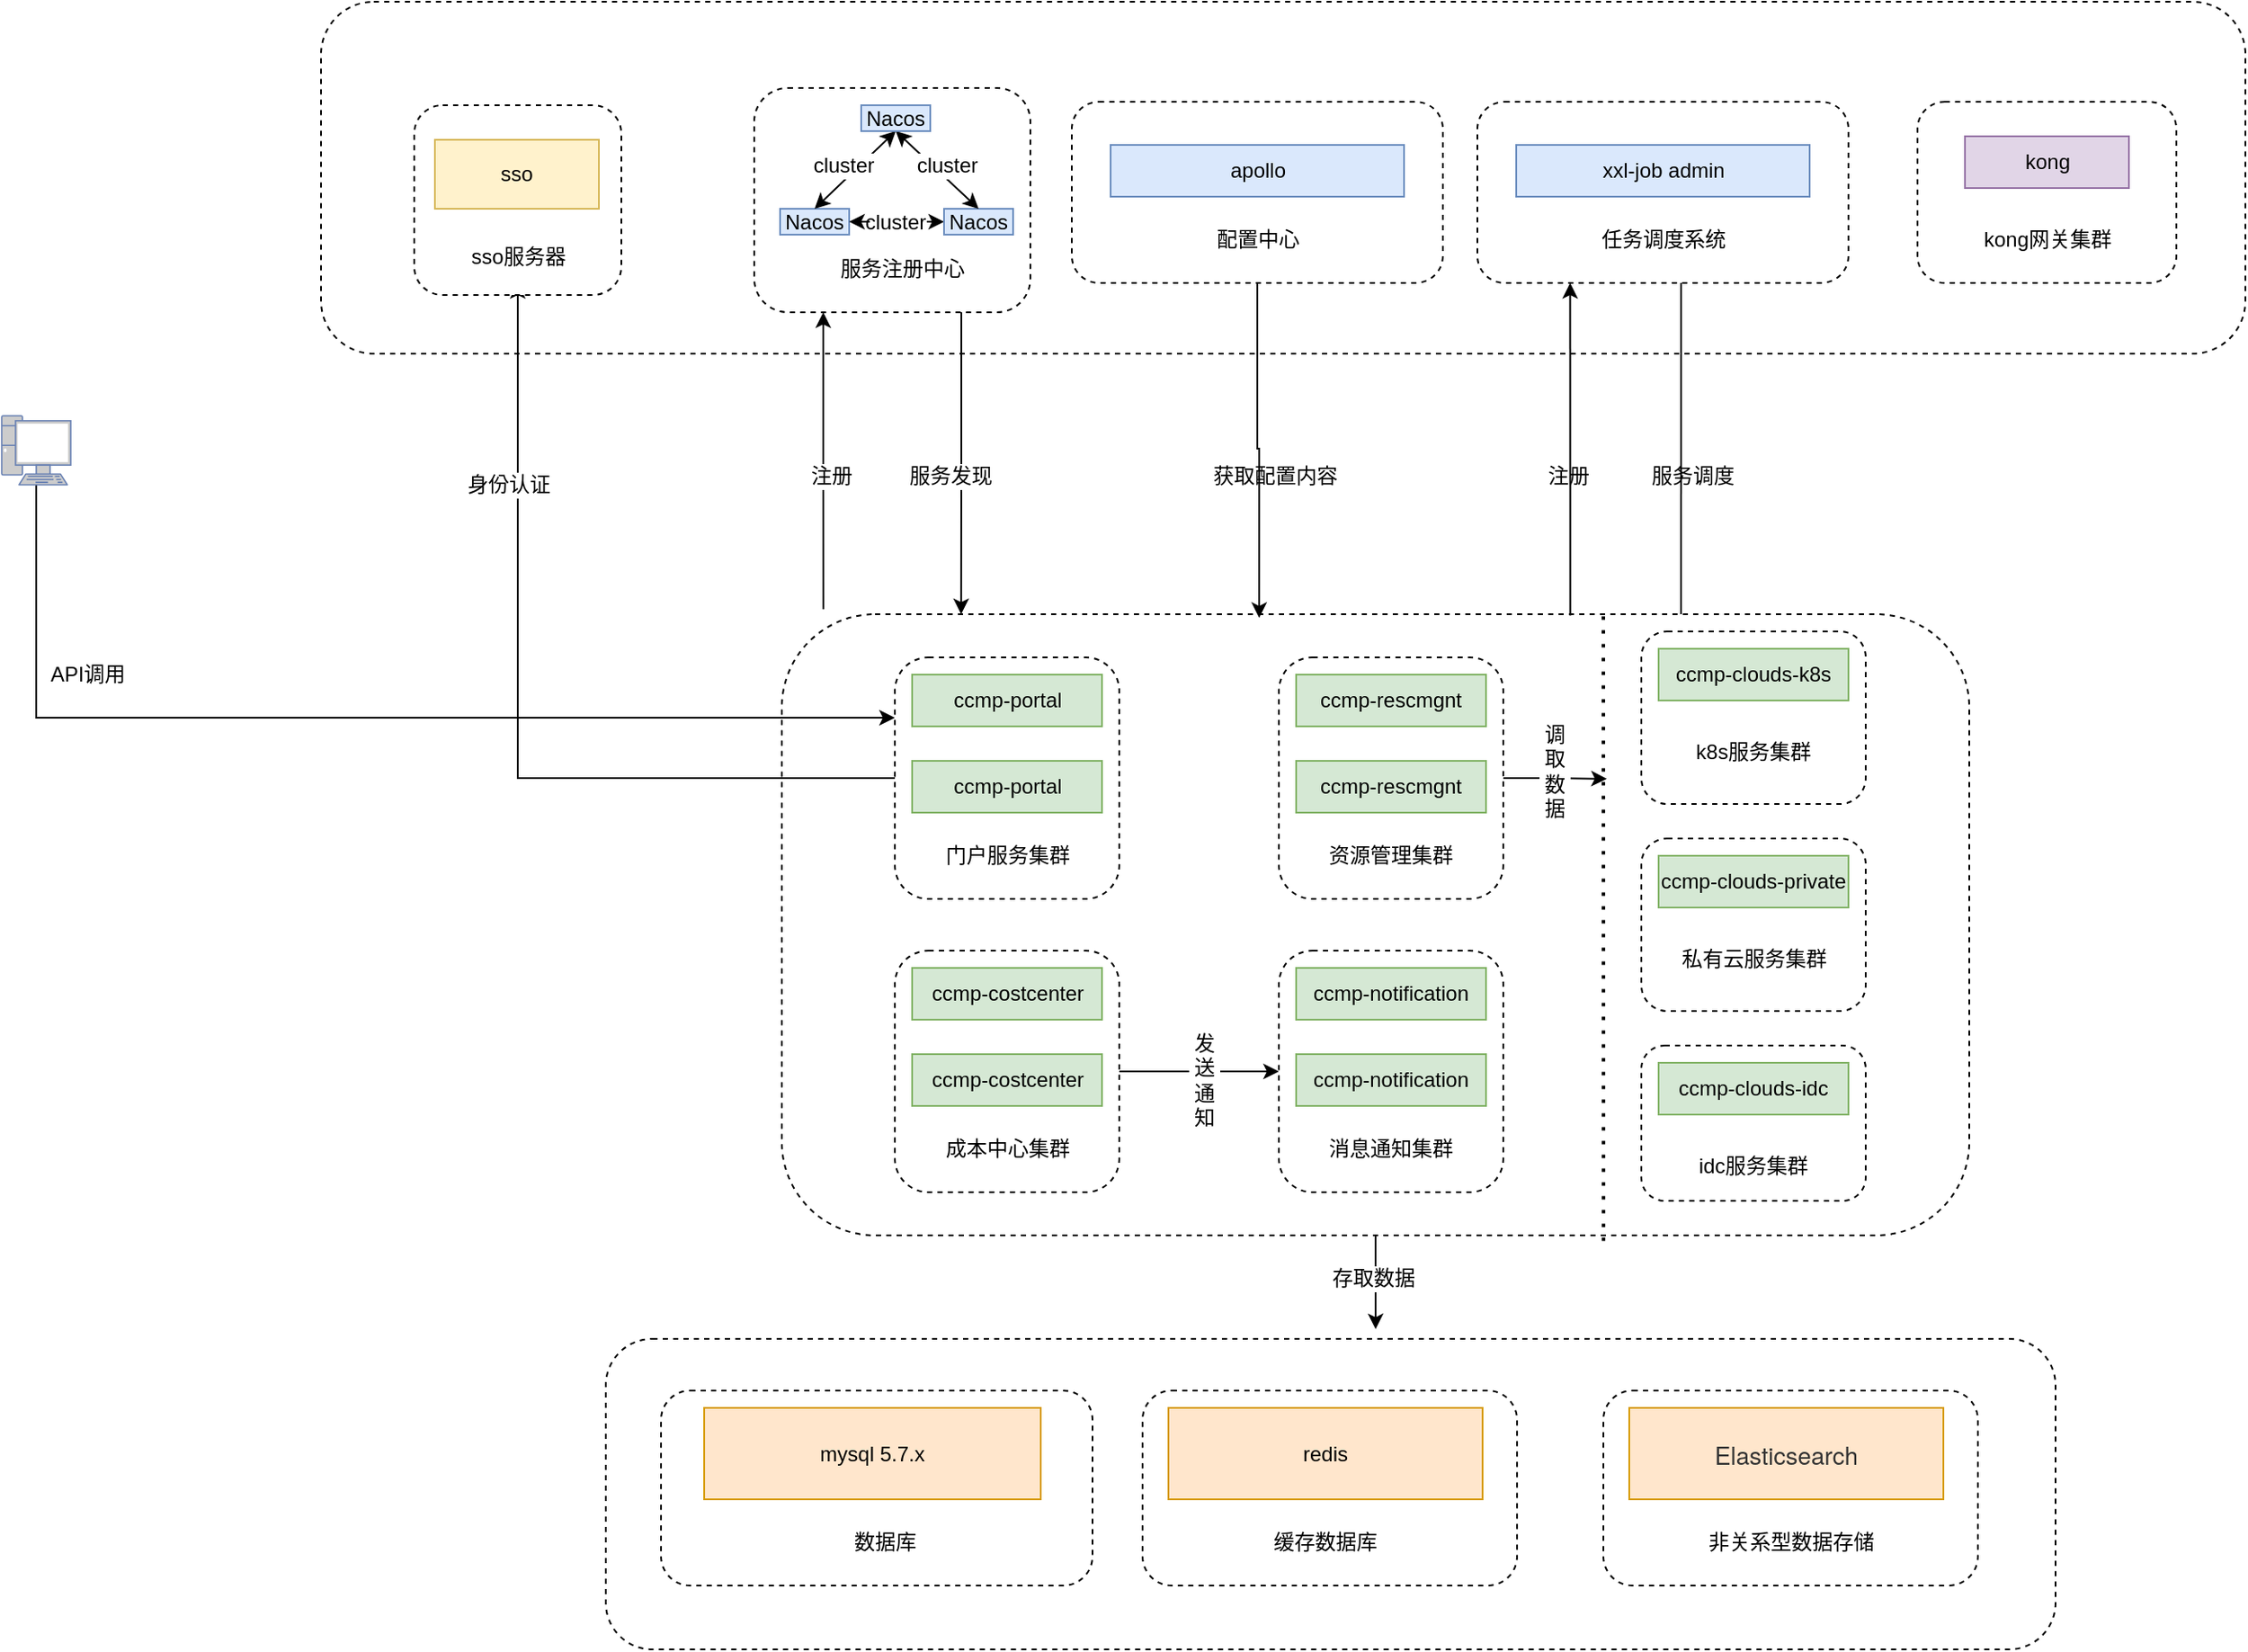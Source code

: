 <mxfile version="16.6.6" type="github">
  <diagram id="wSGMcBNISf7HqdgNfVy2" name="第 1 页">
    <mxGraphModel dx="1483" dy="781" grid="1" gridSize="10" guides="1" tooltips="1" connect="1" arrows="1" fold="1" page="1" pageScale="1" pageWidth="827" pageHeight="1169" math="0" shadow="0">
      <root>
        <mxCell id="0" />
        <mxCell id="1" parent="0" />
        <mxCell id="9GRwctNnMvmnXsCD43Yp-45" value="" style="rounded=1;whiteSpace=wrap;html=1;dashed=1;labelBackgroundColor=default;" vertex="1" parent="1">
          <mxGeometry x="470" y="855" width="840" height="180" as="geometry" />
        </mxCell>
        <mxCell id="9GRwctNnMvmnXsCD43Yp-9" value="" style="rounded=1;whiteSpace=wrap;html=1;dashed=1;" vertex="1" parent="1">
          <mxGeometry x="305" y="80" width="1115" height="204" as="geometry" />
        </mxCell>
        <mxCell id="8yMyw2qE8aiuTOASSJmz-81" style="edgeStyle=none;rounded=0;orthogonalLoop=1;jettySize=auto;html=1;exitX=0.75;exitY=0;exitDx=0;exitDy=0;startArrow=classic;startFill=1;endArrow=none;endFill=0;strokeColor=default;entryX=0.549;entryY=1;entryDx=0;entryDy=0;entryPerimeter=0;" parent="1" target="8yMyw2qE8aiuTOASSJmz-77" edge="1">
          <mxGeometry relative="1" as="geometry">
            <mxPoint x="1093" y="510" as="sourcePoint" />
            <mxPoint x="1093" y="430" as="targetPoint" />
          </mxGeometry>
        </mxCell>
        <mxCell id="9GRwctNnMvmnXsCD43Yp-46" style="edgeStyle=orthogonalEdgeStyle;rounded=0;orthogonalLoop=1;jettySize=auto;html=1;exitX=0.5;exitY=1;exitDx=0;exitDy=0;entryX=0.531;entryY=-0.031;entryDx=0;entryDy=0;entryPerimeter=0;startArrow=none;startFill=0;endArrow=classic;endFill=1;" edge="1" parent="1" source="8yMyw2qE8aiuTOASSJmz-46" target="9GRwctNnMvmnXsCD43Yp-45">
          <mxGeometry relative="1" as="geometry" />
        </mxCell>
        <mxCell id="8yMyw2qE8aiuTOASSJmz-46" value="" style="rounded=1;whiteSpace=wrap;html=1;labelBackgroundColor=default;dashed=1;" parent="1" vertex="1">
          <mxGeometry x="572" y="435" width="688" height="360" as="geometry" />
        </mxCell>
        <mxCell id="9GRwctNnMvmnXsCD43Yp-48" style="edgeStyle=orthogonalEdgeStyle;rounded=0;orthogonalLoop=1;jettySize=auto;html=1;exitX=0;exitY=0.5;exitDx=0;exitDy=0;entryX=0.5;entryY=1;entryDx=0;entryDy=0;startArrow=none;startFill=0;endArrow=classic;endFill=1;" edge="1" parent="1" source="8yMyw2qE8aiuTOASSJmz-49" target="8yMyw2qE8aiuTOASSJmz-89">
          <mxGeometry relative="1" as="geometry" />
        </mxCell>
        <mxCell id="8yMyw2qE8aiuTOASSJmz-49" value="" style="rounded=1;whiteSpace=wrap;html=1;labelBackgroundColor=default;dashed=1;" parent="1" vertex="1">
          <mxGeometry x="637.5" y="460" width="130" height="140" as="geometry" />
        </mxCell>
        <mxCell id="9GRwctNnMvmnXsCD43Yp-11" style="edgeStyle=orthogonalEdgeStyle;rounded=0;orthogonalLoop=1;jettySize=auto;html=1;exitX=0.25;exitY=1;exitDx=0;exitDy=0;entryX=0.035;entryY=-0.008;entryDx=0;entryDy=0;entryPerimeter=0;startArrow=classic;startFill=1;endArrow=none;endFill=0;" edge="1" parent="1" source="8yMyw2qE8aiuTOASSJmz-1" target="8yMyw2qE8aiuTOASSJmz-46">
          <mxGeometry relative="1" as="geometry" />
        </mxCell>
        <mxCell id="9GRwctNnMvmnXsCD43Yp-13" style="edgeStyle=orthogonalEdgeStyle;rounded=0;orthogonalLoop=1;jettySize=auto;html=1;exitX=0.75;exitY=1;exitDx=0;exitDy=0;entryX=0.151;entryY=0;entryDx=0;entryDy=0;entryPerimeter=0;startArrow=none;startFill=0;endArrow=classic;endFill=1;" edge="1" parent="1" source="8yMyw2qE8aiuTOASSJmz-1" target="8yMyw2qE8aiuTOASSJmz-46">
          <mxGeometry relative="1" as="geometry" />
        </mxCell>
        <mxCell id="8yMyw2qE8aiuTOASSJmz-1" value="" style="rounded=1;whiteSpace=wrap;html=1;dashed=1;" parent="1" vertex="1">
          <mxGeometry x="556" y="130" width="160" height="130" as="geometry" />
        </mxCell>
        <mxCell id="8yMyw2qE8aiuTOASSJmz-18" style="edgeStyle=none;orthogonalLoop=1;jettySize=auto;html=1;exitX=1;exitY=0.5;exitDx=0;exitDy=0;startArrow=none;startFill=1;strokeColor=default;" parent="1" source="8yMyw2qE8aiuTOASSJmz-23" target="8yMyw2qE8aiuTOASSJmz-3" edge="1">
          <mxGeometry relative="1" as="geometry" />
        </mxCell>
        <mxCell id="8yMyw2qE8aiuTOASSJmz-2" value="Nacos" style="rounded=0;whiteSpace=wrap;html=1;fillColor=#dae8fc;strokeColor=#6c8ebf;" parent="1" vertex="1">
          <mxGeometry x="571" y="200" width="40" height="15" as="geometry" />
        </mxCell>
        <mxCell id="8yMyw2qE8aiuTOASSJmz-3" value="Nacos" style="rounded=0;whiteSpace=wrap;html=1;fillColor=#dae8fc;strokeColor=#6c8ebf;" parent="1" vertex="1">
          <mxGeometry x="666" y="200" width="40" height="15" as="geometry" />
        </mxCell>
        <mxCell id="8yMyw2qE8aiuTOASSJmz-27" style="edgeStyle=none;orthogonalLoop=1;jettySize=auto;html=1;exitX=0.5;exitY=1;exitDx=0;exitDy=0;entryX=0.5;entryY=0;entryDx=0;entryDy=0;startArrow=classic;startFill=1;strokeColor=default;" parent="1" source="8yMyw2qE8aiuTOASSJmz-4" target="8yMyw2qE8aiuTOASSJmz-3" edge="1">
          <mxGeometry relative="1" as="geometry" />
        </mxCell>
        <mxCell id="8yMyw2qE8aiuTOASSJmz-30" style="edgeStyle=none;orthogonalLoop=1;jettySize=auto;html=1;exitX=0.5;exitY=1;exitDx=0;exitDy=0;entryX=0.5;entryY=0;entryDx=0;entryDy=0;startArrow=classic;startFill=1;strokeColor=default;" parent="1" source="8yMyw2qE8aiuTOASSJmz-4" target="8yMyw2qE8aiuTOASSJmz-2" edge="1">
          <mxGeometry relative="1" as="geometry" />
        </mxCell>
        <mxCell id="8yMyw2qE8aiuTOASSJmz-4" value="Nacos" style="rounded=0;whiteSpace=wrap;html=1;fillColor=#dae8fc;strokeColor=#6c8ebf;" parent="1" vertex="1">
          <mxGeometry x="618" y="140" width="40" height="15" as="geometry" />
        </mxCell>
        <mxCell id="8yMyw2qE8aiuTOASSJmz-20" value="cluster" style="text;html=1;strokeColor=none;fillColor=none;align=center;verticalAlign=middle;whiteSpace=wrap;rounded=0;labelBackgroundColor=default;" parent="1" vertex="1">
          <mxGeometry x="593" y="170" width="30" height="10" as="geometry" />
        </mxCell>
        <mxCell id="8yMyw2qE8aiuTOASSJmz-22" value="cluster" style="text;html=1;strokeColor=none;fillColor=none;align=center;verticalAlign=middle;whiteSpace=wrap;rounded=0;labelBackgroundColor=default;" parent="1" vertex="1">
          <mxGeometry x="653" y="170" width="30" height="10" as="geometry" />
        </mxCell>
        <mxCell id="8yMyw2qE8aiuTOASSJmz-23" value="cluster" style="text;html=1;strokeColor=none;fillColor=none;align=center;verticalAlign=middle;whiteSpace=wrap;rounded=0;labelBackgroundColor=default;" parent="1" vertex="1">
          <mxGeometry x="623" y="202.5" width="30" height="10" as="geometry" />
        </mxCell>
        <mxCell id="8yMyw2qE8aiuTOASSJmz-26" value="" style="edgeStyle=none;orthogonalLoop=1;jettySize=auto;html=1;exitX=1;exitY=0.5;exitDx=0;exitDy=0;startArrow=classic;startFill=1;strokeColor=default;endArrow=none;" parent="1" source="8yMyw2qE8aiuTOASSJmz-2" target="8yMyw2qE8aiuTOASSJmz-23" edge="1">
          <mxGeometry relative="1" as="geometry">
            <mxPoint x="611" y="207.5" as="sourcePoint" />
            <mxPoint x="666" y="207.5" as="targetPoint" />
          </mxGeometry>
        </mxCell>
        <mxCell id="8yMyw2qE8aiuTOASSJmz-32" value="服务注册中心" style="text;html=1;strokeColor=none;fillColor=none;align=center;verticalAlign=middle;whiteSpace=wrap;rounded=0;labelBackgroundColor=default;" parent="1" vertex="1">
          <mxGeometry x="598" y="220" width="88" height="30" as="geometry" />
        </mxCell>
        <mxCell id="8yMyw2qE8aiuTOASSJmz-33" value="" style="rounded=1;whiteSpace=wrap;html=1;labelBackgroundColor=default;dashed=1;" parent="1" vertex="1">
          <mxGeometry x="1230" y="138" width="150" height="105" as="geometry" />
        </mxCell>
        <mxCell id="8yMyw2qE8aiuTOASSJmz-34" value="kong" style="rounded=0;whiteSpace=wrap;html=1;labelBackgroundColor=none;fillColor=#e1d5e7;strokeColor=#9673a6;" parent="1" vertex="1">
          <mxGeometry x="1257.5" y="158" width="95" height="30" as="geometry" />
        </mxCell>
        <mxCell id="8yMyw2qE8aiuTOASSJmz-39" value="kong网关集群" style="text;html=1;strokeColor=none;fillColor=none;align=center;verticalAlign=middle;whiteSpace=wrap;rounded=0;labelBackgroundColor=default;" parent="1" vertex="1">
          <mxGeometry x="1262.5" y="203" width="85" height="30" as="geometry" />
        </mxCell>
        <mxCell id="9GRwctNnMvmnXsCD43Yp-49" style="edgeStyle=orthogonalEdgeStyle;rounded=0;orthogonalLoop=1;jettySize=auto;html=1;exitX=0.5;exitY=1;exitDx=0;exitDy=0;exitPerimeter=0;entryX=0;entryY=0.25;entryDx=0;entryDy=0;startArrow=none;startFill=0;endArrow=classic;endFill=1;" edge="1" parent="1" source="8yMyw2qE8aiuTOASSJmz-43" target="8yMyw2qE8aiuTOASSJmz-49">
          <mxGeometry relative="1" as="geometry" />
        </mxCell>
        <mxCell id="8yMyw2qE8aiuTOASSJmz-43" value="" style="fontColor=#0066CC;verticalAlign=top;verticalLabelPosition=bottom;labelPosition=center;align=center;html=1;outlineConnect=0;fillColor=#CCCCCC;strokeColor=#6881B3;gradientColor=none;gradientDirection=north;strokeWidth=2;shape=mxgraph.networks.pc;rounded=1;labelBackgroundColor=default;" parent="1" vertex="1">
          <mxGeometry x="120" y="320" width="40" height="40" as="geometry" />
        </mxCell>
        <mxCell id="8yMyw2qE8aiuTOASSJmz-45" value="API调用" style="text;html=1;strokeColor=none;fillColor=none;align=center;verticalAlign=middle;whiteSpace=wrap;rounded=0;labelBackgroundColor=default;" parent="1" vertex="1">
          <mxGeometry x="140" y="455" width="60" height="30" as="geometry" />
        </mxCell>
        <mxCell id="8yMyw2qE8aiuTOASSJmz-47" value="ccmp-portal" style="rounded=0;whiteSpace=wrap;html=1;labelBackgroundColor=none;fillColor=#d5e8d4;strokeColor=#82b366;" parent="1" vertex="1">
          <mxGeometry x="647.5" y="470" width="110" height="30" as="geometry" />
        </mxCell>
        <mxCell id="8yMyw2qE8aiuTOASSJmz-48" value="ccmp-portal" style="rounded=0;whiteSpace=wrap;html=1;labelBackgroundColor=none;fillColor=#d5e8d4;strokeColor=#82b366;" parent="1" vertex="1">
          <mxGeometry x="647.5" y="520" width="110" height="30" as="geometry" />
        </mxCell>
        <mxCell id="8yMyw2qE8aiuTOASSJmz-50" value="&lt;div style=&quot;text-align: left&quot;&gt;门户服务集群&lt;/div&gt;" style="text;html=1;strokeColor=none;fillColor=none;align=center;verticalAlign=middle;whiteSpace=wrap;rounded=0;dashed=1;labelBackgroundColor=default;" parent="1" vertex="1">
          <mxGeometry x="662.5" y="560" width="80" height="30" as="geometry" />
        </mxCell>
        <mxCell id="8yMyw2qE8aiuTOASSJmz-54" value="" style="rounded=1;whiteSpace=wrap;html=1;labelBackgroundColor=default;dashed=1;" parent="1" vertex="1">
          <mxGeometry x="1070" y="685" width="130" height="90" as="geometry" />
        </mxCell>
        <mxCell id="8yMyw2qE8aiuTOASSJmz-51" value="idc服务集群" style="text;html=1;strokeColor=none;fillColor=none;align=center;verticalAlign=middle;whiteSpace=wrap;rounded=0;dashed=1;labelBackgroundColor=default;" parent="1" vertex="1">
          <mxGeometry x="1095" y="740" width="80" height="30" as="geometry" />
        </mxCell>
        <mxCell id="8yMyw2qE8aiuTOASSJmz-53" value="ccmp-clouds-idc" style="rounded=0;whiteSpace=wrap;html=1;labelBackgroundColor=none;fillColor=#d5e8d4;strokeColor=#82b366;" parent="1" vertex="1">
          <mxGeometry x="1080" y="695" width="110" height="30" as="geometry" />
        </mxCell>
        <mxCell id="8yMyw2qE8aiuTOASSJmz-55" value="" style="rounded=1;whiteSpace=wrap;html=1;labelBackgroundColor=default;dashed=1;" parent="1" vertex="1">
          <mxGeometry x="1070" y="565" width="130" height="100" as="geometry" />
        </mxCell>
        <mxCell id="8yMyw2qE8aiuTOASSJmz-56" value="私有云服务集群" style="text;html=1;strokeColor=none;fillColor=none;align=center;verticalAlign=middle;whiteSpace=wrap;rounded=0;dashed=1;labelBackgroundColor=default;" parent="1" vertex="1">
          <mxGeometry x="1087.5" y="620" width="95" height="30" as="geometry" />
        </mxCell>
        <mxCell id="8yMyw2qE8aiuTOASSJmz-58" value="ccmp-clouds-private" style="rounded=0;whiteSpace=wrap;html=1;labelBackgroundColor=none;fillColor=#d5e8d4;strokeColor=#82b366;" parent="1" vertex="1">
          <mxGeometry x="1080" y="575" width="110" height="30" as="geometry" />
        </mxCell>
        <mxCell id="8yMyw2qE8aiuTOASSJmz-59" value="" style="rounded=1;whiteSpace=wrap;html=1;labelBackgroundColor=default;dashed=1;" parent="1" vertex="1">
          <mxGeometry x="1070" y="445" width="130" height="100" as="geometry" />
        </mxCell>
        <mxCell id="8yMyw2qE8aiuTOASSJmz-60" value="k8s服务集群" style="text;html=1;strokeColor=none;fillColor=none;align=center;verticalAlign=middle;whiteSpace=wrap;rounded=0;dashed=1;labelBackgroundColor=default;" parent="1" vertex="1">
          <mxGeometry x="1095" y="500" width="80" height="30" as="geometry" />
        </mxCell>
        <mxCell id="8yMyw2qE8aiuTOASSJmz-62" value="ccmp-clouds-k8s" style="rounded=0;whiteSpace=wrap;html=1;labelBackgroundColor=none;fillColor=#d5e8d4;strokeColor=#82b366;" parent="1" vertex="1">
          <mxGeometry x="1080" y="455" width="110" height="30" as="geometry" />
        </mxCell>
        <mxCell id="8yMyw2qE8aiuTOASSJmz-65" value="注册" style="text;html=1;strokeColor=none;fillColor=none;align=center;verticalAlign=middle;whiteSpace=wrap;rounded=0;dashed=1;labelBackgroundColor=default;" parent="1" vertex="1">
          <mxGeometry x="571" y="340" width="60" height="30" as="geometry" />
        </mxCell>
        <mxCell id="8yMyw2qE8aiuTOASSJmz-68" value="服务发现" style="text;html=1;strokeColor=none;fillColor=none;align=center;verticalAlign=middle;whiteSpace=wrap;rounded=0;dashed=1;labelBackgroundColor=default;" parent="1" vertex="1">
          <mxGeometry x="600" y="340" width="140" height="30" as="geometry" />
        </mxCell>
        <mxCell id="8yMyw2qE8aiuTOASSJmz-80" style="edgeStyle=none;rounded=0;orthogonalLoop=1;jettySize=auto;html=1;exitX=0.25;exitY=1;exitDx=0;exitDy=0;entryX=0.664;entryY=0.002;entryDx=0;entryDy=0;entryPerimeter=0;startArrow=classic;startFill=1;endArrow=none;endFill=0;strokeColor=default;" parent="1" source="8yMyw2qE8aiuTOASSJmz-77" target="8yMyw2qE8aiuTOASSJmz-46" edge="1">
          <mxGeometry relative="1" as="geometry" />
        </mxCell>
        <mxCell id="8yMyw2qE8aiuTOASSJmz-77" value="" style="rounded=1;whiteSpace=wrap;html=1;dashed=1;labelBackgroundColor=default;" parent="1" vertex="1">
          <mxGeometry x="975" y="138" width="215" height="105" as="geometry" />
        </mxCell>
        <mxCell id="8yMyw2qE8aiuTOASSJmz-78" value="xxl-job admin" style="rounded=0;whiteSpace=wrap;html=1;labelBackgroundColor=none;fillColor=#dae8fc;strokeColor=#6c8ebf;" parent="1" vertex="1">
          <mxGeometry x="997.5" y="163" width="170" height="30" as="geometry" />
        </mxCell>
        <mxCell id="8yMyw2qE8aiuTOASSJmz-79" value="任务调度系统" style="text;html=1;strokeColor=none;fillColor=none;align=center;verticalAlign=middle;whiteSpace=wrap;rounded=0;dashed=1;labelBackgroundColor=default;" parent="1" vertex="1">
          <mxGeometry x="1002.5" y="203" width="160" height="30" as="geometry" />
        </mxCell>
        <mxCell id="8yMyw2qE8aiuTOASSJmz-85" value="注册" style="text;html=1;strokeColor=none;fillColor=none;align=center;verticalAlign=middle;whiteSpace=wrap;rounded=0;labelBackgroundColor=none;" parent="1" vertex="1">
          <mxGeometry x="997.5" y="340" width="60" height="30" as="geometry" />
        </mxCell>
        <mxCell id="8yMyw2qE8aiuTOASSJmz-86" value="服务调度" style="text;html=1;strokeColor=none;fillColor=none;align=center;verticalAlign=middle;whiteSpace=wrap;rounded=0;labelBackgroundColor=none;" parent="1" vertex="1">
          <mxGeometry x="1070" y="340" width="60" height="30" as="geometry" />
        </mxCell>
        <mxCell id="8yMyw2qE8aiuTOASSJmz-87" value="" style="rounded=1;whiteSpace=wrap;html=1;labelBackgroundColor=none;dashed=1;" parent="1" vertex="1">
          <mxGeometry x="359" y="140" width="120" height="110" as="geometry" />
        </mxCell>
        <mxCell id="8yMyw2qE8aiuTOASSJmz-88" value="sso" style="rounded=0;whiteSpace=wrap;html=1;labelBackgroundColor=none;fillColor=#fff2cc;strokeColor=#d6b656;" parent="1" vertex="1">
          <mxGeometry x="371" y="160" width="95" height="40" as="geometry" />
        </mxCell>
        <mxCell id="8yMyw2qE8aiuTOASSJmz-89" value="sso服务器" style="text;html=1;strokeColor=none;fillColor=none;align=center;verticalAlign=middle;whiteSpace=wrap;rounded=0;labelBackgroundColor=none;" parent="1" vertex="1">
          <mxGeometry x="380.5" y="213" width="77" height="30" as="geometry" />
        </mxCell>
        <mxCell id="8yMyw2qE8aiuTOASSJmz-93" value="" style="rounded=1;whiteSpace=wrap;html=1;labelBackgroundColor=default;dashed=1;" parent="1" vertex="1">
          <mxGeometry x="502" y="885" width="250" height="113" as="geometry" />
        </mxCell>
        <mxCell id="8yMyw2qE8aiuTOASSJmz-94" value="mysql 5.7.x" style="rounded=0;whiteSpace=wrap;html=1;labelBackgroundColor=none;fillColor=#ffe6cc;strokeColor=#d79b00;" parent="1" vertex="1">
          <mxGeometry x="527" y="895" width="195" height="53" as="geometry" />
        </mxCell>
        <mxCell id="8yMyw2qE8aiuTOASSJmz-95" value="数据库" style="text;html=1;strokeColor=none;fillColor=none;align=center;verticalAlign=middle;whiteSpace=wrap;rounded=0;labelBackgroundColor=default;" parent="1" vertex="1">
          <mxGeometry x="572" y="958" width="120" height="30" as="geometry" />
        </mxCell>
        <mxCell id="8yMyw2qE8aiuTOASSJmz-97" value="" style="rounded=1;whiteSpace=wrap;html=1;dashed=1;labelBackgroundColor=none;" parent="1" vertex="1">
          <mxGeometry x="781" y="885" width="217" height="113" as="geometry" />
        </mxCell>
        <mxCell id="8yMyw2qE8aiuTOASSJmz-98" value="redis" style="rounded=0;whiteSpace=wrap;html=1;labelBackgroundColor=none;fillColor=#ffe6cc;strokeColor=#d79b00;" parent="1" vertex="1">
          <mxGeometry x="796" y="895" width="182" height="53" as="geometry" />
        </mxCell>
        <mxCell id="8yMyw2qE8aiuTOASSJmz-99" value="缓存数据库" style="text;html=1;strokeColor=none;fillColor=none;align=center;verticalAlign=middle;whiteSpace=wrap;rounded=0;dashed=1;labelBackgroundColor=none;" parent="1" vertex="1">
          <mxGeometry x="847" y="958" width="80" height="30" as="geometry" />
        </mxCell>
        <mxCell id="8yMyw2qE8aiuTOASSJmz-102" value="" style="rounded=1;whiteSpace=wrap;html=1;dashed=1;labelBackgroundColor=none;" parent="1" vertex="1">
          <mxGeometry x="1048" y="885" width="217" height="113" as="geometry" />
        </mxCell>
        <mxCell id="8yMyw2qE8aiuTOASSJmz-103" value="&lt;span style=&quot;color: rgb(51 , 51 , 51) ; font-family: &amp;quot;helvetica neue&amp;quot; , &amp;quot;helvetica&amp;quot; , &amp;quot;arial&amp;quot; , &amp;quot;pingfang sc&amp;quot; , &amp;quot;hiragino sans gb&amp;quot; , &amp;quot;microsoft yahei&amp;quot; , &amp;quot;wenquanyi micro hei&amp;quot; , sans-serif ; font-size: 14px ; text-indent: 28px&quot;&gt;Elasticsearch&lt;/span&gt;" style="rounded=0;whiteSpace=wrap;html=1;labelBackgroundColor=none;fillColor=#ffe6cc;strokeColor=#d79b00;" parent="1" vertex="1">
          <mxGeometry x="1063" y="895" width="182" height="53" as="geometry" />
        </mxCell>
        <mxCell id="8yMyw2qE8aiuTOASSJmz-104" value="非关系型数据存储" style="text;html=1;strokeColor=none;fillColor=none;align=center;verticalAlign=middle;whiteSpace=wrap;rounded=0;dashed=1;labelBackgroundColor=none;" parent="1" vertex="1">
          <mxGeometry x="1099.5" y="958" width="114" height="30" as="geometry" />
        </mxCell>
        <mxCell id="9GRwctNnMvmnXsCD43Yp-1" value="获取配置内容" style="text;html=1;strokeColor=none;fillColor=none;align=center;verticalAlign=middle;whiteSpace=wrap;rounded=0;dashed=1;labelBackgroundColor=default;" vertex="1" parent="1">
          <mxGeometry x="787.5" y="340" width="140" height="30" as="geometry" />
        </mxCell>
        <mxCell id="9GRwctNnMvmnXsCD43Yp-17" style="edgeStyle=orthogonalEdgeStyle;rounded=0;orthogonalLoop=1;jettySize=auto;html=1;exitX=0.5;exitY=1;exitDx=0;exitDy=0;entryX=0.402;entryY=0.006;entryDx=0;entryDy=0;entryPerimeter=0;startArrow=none;startFill=0;endArrow=classic;endFill=1;" edge="1" parent="1" source="9GRwctNnMvmnXsCD43Yp-6" target="8yMyw2qE8aiuTOASSJmz-46">
          <mxGeometry relative="1" as="geometry" />
        </mxCell>
        <mxCell id="9GRwctNnMvmnXsCD43Yp-6" value="" style="rounded=1;whiteSpace=wrap;html=1;dashed=1;labelBackgroundColor=default;" vertex="1" parent="1">
          <mxGeometry x="740" y="138" width="215" height="105" as="geometry" />
        </mxCell>
        <mxCell id="9GRwctNnMvmnXsCD43Yp-7" value="apollo" style="rounded=0;whiteSpace=wrap;html=1;labelBackgroundColor=none;fillColor=#dae8fc;strokeColor=#6c8ebf;" vertex="1" parent="1">
          <mxGeometry x="762.5" y="163" width="170" height="30" as="geometry" />
        </mxCell>
        <mxCell id="9GRwctNnMvmnXsCD43Yp-8" value="配置中心" style="text;html=1;strokeColor=none;fillColor=none;align=center;verticalAlign=middle;whiteSpace=wrap;rounded=0;dashed=1;labelBackgroundColor=default;" vertex="1" parent="1">
          <mxGeometry x="767.5" y="203" width="160" height="30" as="geometry" />
        </mxCell>
        <mxCell id="9GRwctNnMvmnXsCD43Yp-10" value="身份认证" style="text;html=1;strokeColor=none;fillColor=none;align=center;verticalAlign=middle;whiteSpace=wrap;rounded=0;dashed=1;labelBackgroundColor=default;" vertex="1" parent="1">
          <mxGeometry x="384" y="345" width="60" height="30" as="geometry" />
        </mxCell>
        <mxCell id="9GRwctNnMvmnXsCD43Yp-21" value="" style="endArrow=none;dashed=1;html=1;dashPattern=1 3;strokeWidth=2;rounded=0;exitX=0.692;exitY=1.009;exitDx=0;exitDy=0;exitPerimeter=0;" edge="1" parent="1" source="8yMyw2qE8aiuTOASSJmz-46">
          <mxGeometry width="50" height="50" relative="1" as="geometry">
            <mxPoint x="1048" y="765" as="sourcePoint" />
            <mxPoint x="1048" y="435" as="targetPoint" />
          </mxGeometry>
        </mxCell>
        <mxCell id="9GRwctNnMvmnXsCD43Yp-43" style="edgeStyle=orthogonalEdgeStyle;rounded=0;orthogonalLoop=1;jettySize=auto;html=1;exitX=1;exitY=0.5;exitDx=0;exitDy=0;entryX=0;entryY=0.5;entryDx=0;entryDy=0;startArrow=none;startFill=0;endArrow=classic;endFill=1;" edge="1" parent="1" source="9GRwctNnMvmnXsCD43Yp-24" target="9GRwctNnMvmnXsCD43Yp-36">
          <mxGeometry relative="1" as="geometry" />
        </mxCell>
        <mxCell id="9GRwctNnMvmnXsCD43Yp-24" value="" style="rounded=1;whiteSpace=wrap;html=1;labelBackgroundColor=default;dashed=1;" vertex="1" parent="1">
          <mxGeometry x="637.5" y="630" width="130" height="140" as="geometry" />
        </mxCell>
        <mxCell id="9GRwctNnMvmnXsCD43Yp-25" value="&lt;div style=&quot;text-align: left&quot;&gt;成本中心集群&lt;/div&gt;" style="text;html=1;strokeColor=none;fillColor=none;align=center;verticalAlign=middle;whiteSpace=wrap;rounded=0;dashed=1;labelBackgroundColor=default;" vertex="1" parent="1">
          <mxGeometry x="662.5" y="730" width="80" height="30" as="geometry" />
        </mxCell>
        <mxCell id="9GRwctNnMvmnXsCD43Yp-26" value="ccmp-costcenter" style="rounded=0;whiteSpace=wrap;html=1;labelBackgroundColor=none;fillColor=#d5e8d4;strokeColor=#82b366;" vertex="1" parent="1">
          <mxGeometry x="647.5" y="690" width="110" height="30" as="geometry" />
        </mxCell>
        <mxCell id="9GRwctNnMvmnXsCD43Yp-27" value="ccmp-costcenter" style="rounded=0;whiteSpace=wrap;html=1;labelBackgroundColor=none;fillColor=#d5e8d4;strokeColor=#82b366;" vertex="1" parent="1">
          <mxGeometry x="647.5" y="640" width="110" height="30" as="geometry" />
        </mxCell>
        <mxCell id="9GRwctNnMvmnXsCD43Yp-41" style="edgeStyle=orthogonalEdgeStyle;rounded=0;orthogonalLoop=1;jettySize=auto;html=1;exitX=1;exitY=0.5;exitDx=0;exitDy=0;startArrow=none;startFill=0;endArrow=classic;endFill=1;" edge="1" parent="1" source="9GRwctNnMvmnXsCD43Yp-28">
          <mxGeometry relative="1" as="geometry">
            <mxPoint x="1050" y="530.412" as="targetPoint" />
          </mxGeometry>
        </mxCell>
        <mxCell id="9GRwctNnMvmnXsCD43Yp-28" value="" style="rounded=1;whiteSpace=wrap;html=1;labelBackgroundColor=default;dashed=1;" vertex="1" parent="1">
          <mxGeometry x="860" y="460" width="130" height="140" as="geometry" />
        </mxCell>
        <mxCell id="9GRwctNnMvmnXsCD43Yp-29" value="&lt;div style=&quot;text-align: left&quot;&gt;资源管理集群&lt;/div&gt;" style="text;html=1;strokeColor=none;fillColor=none;align=center;verticalAlign=middle;whiteSpace=wrap;rounded=0;dashed=1;labelBackgroundColor=default;" vertex="1" parent="1">
          <mxGeometry x="885" y="560" width="80" height="30" as="geometry" />
        </mxCell>
        <mxCell id="9GRwctNnMvmnXsCD43Yp-30" value="ccmp-rescmgnt" style="rounded=0;whiteSpace=wrap;html=1;labelBackgroundColor=none;fillColor=#d5e8d4;strokeColor=#82b366;" vertex="1" parent="1">
          <mxGeometry x="870" y="520" width="110" height="30" as="geometry" />
        </mxCell>
        <mxCell id="9GRwctNnMvmnXsCD43Yp-31" value="ccmp-rescmgnt" style="rounded=0;whiteSpace=wrap;html=1;labelBackgroundColor=none;fillColor=#d5e8d4;strokeColor=#82b366;" vertex="1" parent="1">
          <mxGeometry x="870" y="470" width="110" height="30" as="geometry" />
        </mxCell>
        <mxCell id="9GRwctNnMvmnXsCD43Yp-36" value="" style="rounded=1;whiteSpace=wrap;html=1;labelBackgroundColor=default;dashed=1;" vertex="1" parent="1">
          <mxGeometry x="860" y="630" width="130" height="140" as="geometry" />
        </mxCell>
        <mxCell id="9GRwctNnMvmnXsCD43Yp-37" value="&lt;div style=&quot;text-align: left&quot;&gt;消息通知集群&lt;/div&gt;" style="text;html=1;strokeColor=none;fillColor=none;align=center;verticalAlign=middle;whiteSpace=wrap;rounded=0;dashed=1;labelBackgroundColor=default;" vertex="1" parent="1">
          <mxGeometry x="885" y="730" width="80" height="30" as="geometry" />
        </mxCell>
        <mxCell id="9GRwctNnMvmnXsCD43Yp-38" value="ccmp-notification" style="rounded=0;whiteSpace=wrap;html=1;labelBackgroundColor=none;fillColor=#d5e8d4;strokeColor=#82b366;" vertex="1" parent="1">
          <mxGeometry x="870" y="690" width="110" height="30" as="geometry" />
        </mxCell>
        <mxCell id="9GRwctNnMvmnXsCD43Yp-39" value="ccmp-notification" style="rounded=0;whiteSpace=wrap;html=1;labelBackgroundColor=none;fillColor=#d5e8d4;strokeColor=#82b366;" vertex="1" parent="1">
          <mxGeometry x="870" y="640" width="110" height="30" as="geometry" />
        </mxCell>
        <mxCell id="9GRwctNnMvmnXsCD43Yp-42" value="调取数据" style="text;html=1;strokeColor=none;fillColor=none;align=center;verticalAlign=middle;whiteSpace=wrap;rounded=0;dashed=1;labelBackgroundColor=default;" vertex="1" parent="1">
          <mxGeometry x="1010" y="485" width="20" height="81" as="geometry" />
        </mxCell>
        <mxCell id="9GRwctNnMvmnXsCD43Yp-44" value="发送通知" style="text;html=1;strokeColor=none;fillColor=none;align=center;verticalAlign=middle;whiteSpace=wrap;rounded=0;dashed=1;labelBackgroundColor=default;" vertex="1" parent="1">
          <mxGeometry x="807" y="664.5" width="20" height="81" as="geometry" />
        </mxCell>
        <mxCell id="9GRwctNnMvmnXsCD43Yp-47" value="存取数据" style="text;html=1;strokeColor=none;fillColor=none;align=center;verticalAlign=middle;whiteSpace=wrap;rounded=0;dashed=1;labelBackgroundColor=default;" vertex="1" parent="1">
          <mxGeometry x="885" y="805" width="60" height="30" as="geometry" />
        </mxCell>
      </root>
    </mxGraphModel>
  </diagram>
</mxfile>
